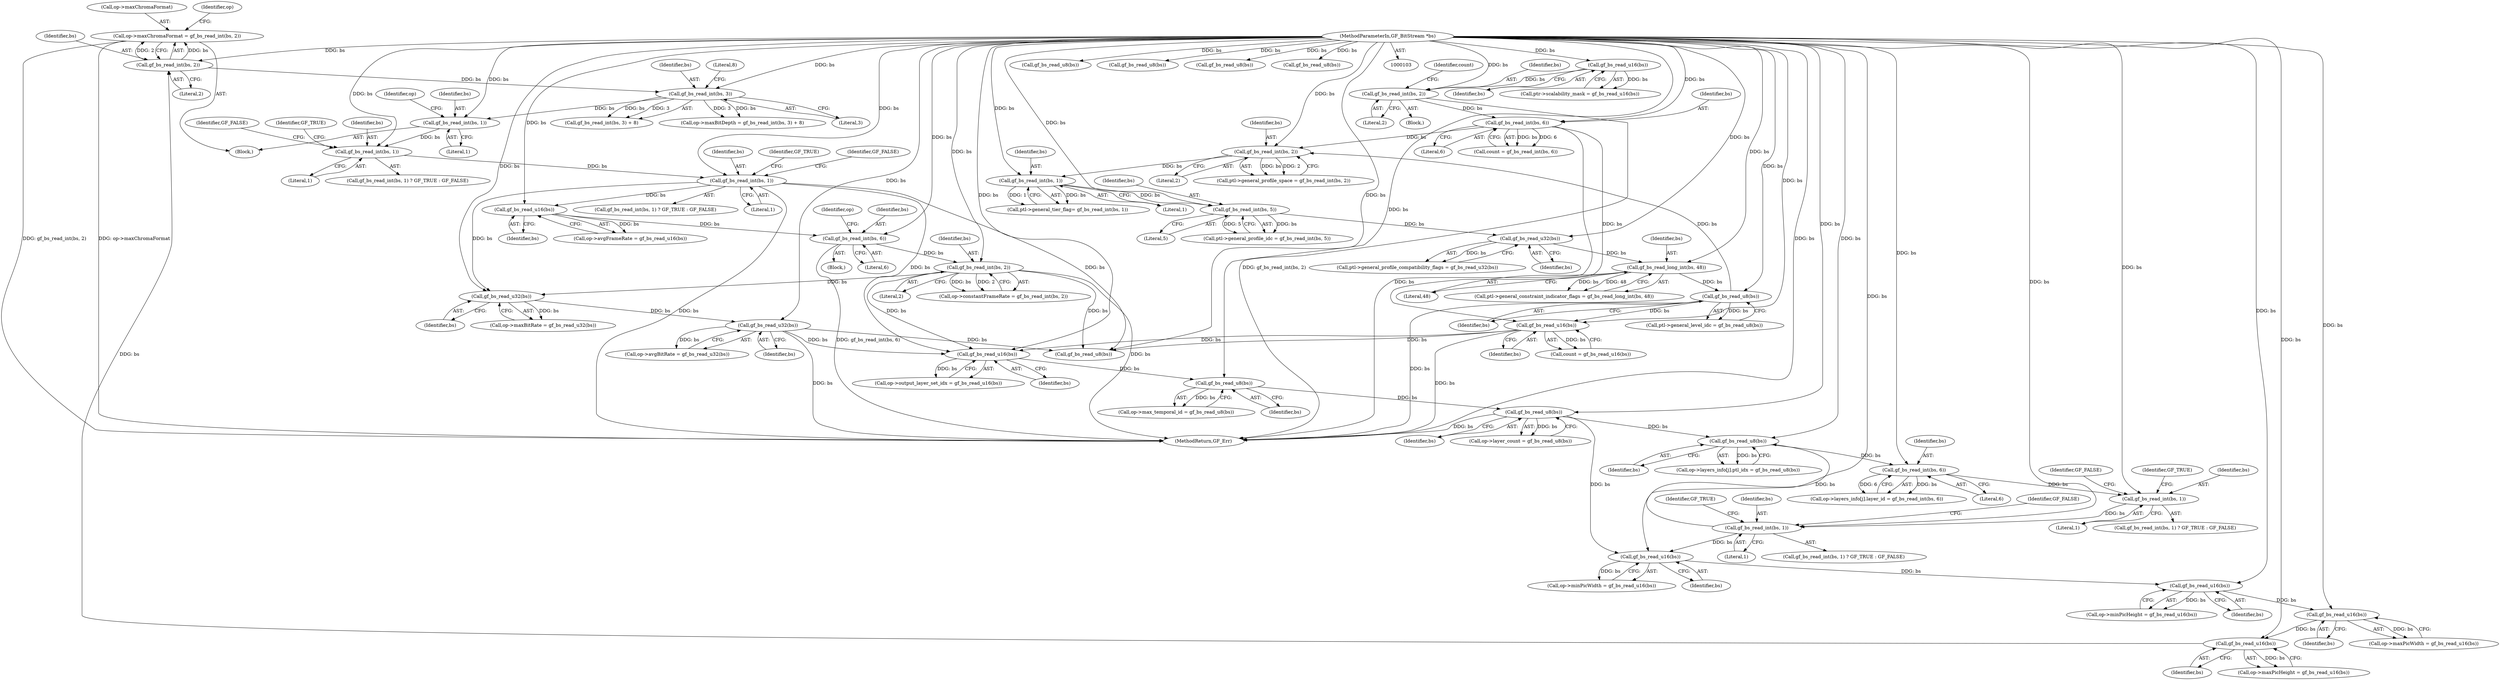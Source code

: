 digraph "0_gpac_90dc7f853d31b0a4e9441cba97feccf36d8b69a4@API" {
"1000336" [label="(Call,op->maxChromaFormat = gf_bs_read_int(bs, 2))"];
"1000340" [label="(Call,gf_bs_read_int(bs, 2))"];
"1000334" [label="(Call,gf_bs_read_u16(bs))"];
"1000328" [label="(Call,gf_bs_read_u16(bs))"];
"1000322" [label="(Call,gf_bs_read_u16(bs))"];
"1000316" [label="(Call,gf_bs_read_u16(bs))"];
"1000238" [label="(Call,gf_bs_read_u8(bs))"];
"1000232" [label="(Call,gf_bs_read_u8(bs))"];
"1000226" [label="(Call,gf_bs_read_u16(bs))"];
"1000393" [label="(Call,gf_bs_read_int(bs, 2))"];
"1000386" [label="(Call,gf_bs_read_int(bs, 6))"];
"1000384" [label="(Call,gf_bs_read_u16(bs))"];
"1000370" [label="(Call,gf_bs_read_int(bs, 1))"];
"1000360" [label="(Call,gf_bs_read_int(bs, 1))"];
"1000352" [label="(Call,gf_bs_read_int(bs, 1))"];
"1000348" [label="(Call,gf_bs_read_int(bs, 3))"];
"1000105" [label="(MethodParameterIn,GF_BitStream *bs)"];
"1000411" [label="(Call,gf_bs_read_u32(bs))"];
"1000405" [label="(Call,gf_bs_read_u32(bs))"];
"1000201" [label="(Call,gf_bs_read_u16(bs))"];
"1000132" [label="(Call,gf_bs_read_int(bs, 6))"];
"1000127" [label="(Call,gf_bs_read_int(bs, 2))"];
"1000125" [label="(Call,gf_bs_read_u16(bs))"];
"1000192" [label="(Call,gf_bs_read_u8(bs))"];
"1000185" [label="(Call,gf_bs_read_long_int(bs, 48))"];
"1000179" [label="(Call,gf_bs_read_u32(bs))"];
"1000172" [label="(Call,gf_bs_read_int(bs, 5))"];
"1000165" [label="(Call,gf_bs_read_int(bs, 1))"];
"1000158" [label="(Call,gf_bs_read_int(bs, 2))"];
"1000307" [label="(Call,gf_bs_read_int(bs, 1))"];
"1000293" [label="(Call,gf_bs_read_int(bs, 1))"];
"1000281" [label="(Call,gf_bs_read_int(bs, 6))"];
"1000271" [label="(Call,gf_bs_read_u8(bs))"];
"1000222" [label="(Call,op->output_layer_set_idx = gf_bs_read_u16(bs))"];
"1000347" [label="(Call,gf_bs_read_int(bs, 3) + 8)"];
"1000322" [label="(Call,gf_bs_read_u16(bs))"];
"1000133" [label="(Identifier,bs)"];
"1000348" [label="(Call,gf_bs_read_int(bs, 3))"];
"1000283" [label="(Literal,6)"];
"1000199" [label="(Call,count = gf_bs_read_u16(bs))"];
"1000212" [label="(Block,)"];
"1000129" [label="(Literal,2)"];
"1000188" [label="(Call,ptl->general_level_idc = gf_bs_read_u8(bs))"];
"1000370" [label="(Call,gf_bs_read_int(bs, 1))"];
"1000134" [label="(Literal,6)"];
"1000228" [label="(Call,op->max_temporal_id = gf_bs_read_u8(bs))"];
"1000161" [label="(Call,ptl->general_tier_flag= gf_bs_read_int(bs, 1))"];
"1000132" [label="(Call,gf_bs_read_int(bs, 6))"];
"1000337" [label="(Call,op->maxChromaFormat)"];
"1000309" [label="(Literal,1)"];
"1000234" [label="(Call,op->layer_count = gf_bs_read_u8(bs))"];
"1000127" [label="(Call,gf_bs_read_int(bs, 2))"];
"1000317" [label="(Identifier,bs)"];
"1000371" [label="(Identifier,bs)"];
"1000271" [label="(Call,gf_bs_read_u8(bs))"];
"1000316" [label="(Call,gf_bs_read_u16(bs))"];
"1000311" [label="(Identifier,GF_FALSE)"];
"1000343" [label="(Call,op->maxBitDepth = gf_bs_read_int(bs, 3) + 8)"];
"1000292" [label="(Call,gf_bs_read_int(bs, 1) ? GF_TRUE : GF_FALSE)"];
"1000328" [label="(Call,gf_bs_read_u16(bs))"];
"1000445" [label="(Call,gf_bs_read_u8(bs))"];
"1000394" [label="(Identifier,bs)"];
"1000323" [label="(Identifier,bs)"];
"1000505" [label="(MethodReturn,GF_Err)"];
"1000310" [label="(Identifier,GF_TRUE)"];
"1000179" [label="(Call,gf_bs_read_u32(bs))"];
"1000227" [label="(Identifier,bs)"];
"1000329" [label="(Identifier,bs)"];
"1000393" [label="(Call,gf_bs_read_int(bs, 2))"];
"1000180" [label="(Identifier,bs)"];
"1000125" [label="(Call,gf_bs_read_u16(bs))"];
"1000173" [label="(Identifier,bs)"];
"1000128" [label="(Identifier,bs)"];
"1000451" [label="(Call,gf_bs_read_u8(bs))"];
"1000407" [label="(Call,op->avgBitRate = gf_bs_read_u32(bs))"];
"1000470" [label="(Call,gf_bs_read_u8(bs))"];
"1000335" [label="(Identifier,bs)"];
"1000226" [label="(Call,gf_bs_read_u16(bs))"];
"1000352" [label="(Call,gf_bs_read_int(bs, 1))"];
"1000131" [label="(Identifier,count)"];
"1000334" [label="(Call,gf_bs_read_u16(bs))"];
"1000406" [label="(Identifier,bs)"];
"1000202" [label="(Identifier,bs)"];
"1000308" [label="(Identifier,bs)"];
"1000130" [label="(Call,count = gf_bs_read_int(bs, 6))"];
"1000238" [label="(Call,gf_bs_read_u8(bs))"];
"1000175" [label="(Call,ptl->general_profile_compatibility_flags = gf_bs_read_u32(bs))"];
"1000172" [label="(Call,gf_bs_read_int(bs, 5))"];
"1000389" [label="(Call,op->constantFrameRate = gf_bs_read_int(bs, 2))"];
"1000106" [label="(Block,)"];
"1000273" [label="(Call,op->layers_info[j].layer_id = gf_bs_read_int(bs, 6))"];
"1000345" [label="(Identifier,op)"];
"1000232" [label="(Call,gf_bs_read_u8(bs))"];
"1000380" [label="(Call,op->avgFrameRate = gf_bs_read_u16(bs))"];
"1000395" [label="(Literal,2)"];
"1000174" [label="(Literal,5)"];
"1000307" [label="(Call,gf_bs_read_int(bs, 1))"];
"1000318" [label="(Call,op->minPicHeight = gf_bs_read_u16(bs))"];
"1000126" [label="(Identifier,bs)"];
"1000324" [label="(Call,op->maxPicWidth = gf_bs_read_u16(bs))"];
"1000233" [label="(Identifier,bs)"];
"1000192" [label="(Call,gf_bs_read_u8(bs))"];
"1000363" [label="(Identifier,GF_TRUE)"];
"1000385" [label="(Identifier,bs)"];
"1000158" [label="(Call,gf_bs_read_int(bs, 2))"];
"1000364" [label="(Identifier,GF_FALSE)"];
"1000154" [label="(Call,ptl->general_profile_space = gf_bs_read_int(bs, 2))"];
"1000186" [label="(Identifier,bs)"];
"1000193" [label="(Identifier,bs)"];
"1000379" [label="(Block,)"];
"1000330" [label="(Call,op->maxPicHeight = gf_bs_read_u16(bs))"];
"1000362" [label="(Literal,1)"];
"1000306" [label="(Call,gf_bs_read_int(bs, 1) ? GF_TRUE : GF_FALSE)"];
"1000411" [label="(Call,gf_bs_read_u32(bs))"];
"1000391" [label="(Identifier,op)"];
"1000167" [label="(Literal,1)"];
"1000121" [label="(Call,ptr->scalability_mask = gf_bs_read_u16(bs))"];
"1000351" [label="(Literal,8)"];
"1000185" [label="(Call,gf_bs_read_long_int(bs, 48))"];
"1000412" [label="(Identifier,bs)"];
"1000360" [label="(Call,gf_bs_read_int(bs, 1))"];
"1000295" [label="(Literal,1)"];
"1000420" [label="(Call,gf_bs_read_u8(bs))"];
"1000341" [label="(Identifier,bs)"];
"1000384" [label="(Call,gf_bs_read_u16(bs))"];
"1000350" [label="(Literal,3)"];
"1000201" [label="(Call,gf_bs_read_u16(bs))"];
"1000168" [label="(Call,ptl->general_profile_idc = gf_bs_read_int(bs, 5))"];
"1000297" [label="(Identifier,GF_FALSE)"];
"1000272" [label="(Identifier,bs)"];
"1000349" [label="(Identifier,bs)"];
"1000165" [label="(Call,gf_bs_read_int(bs, 1))"];
"1000281" [label="(Call,gf_bs_read_int(bs, 6))"];
"1000401" [label="(Call,op->maxBitRate = gf_bs_read_u32(bs))"];
"1000357" [label="(Identifier,op)"];
"1000373" [label="(Identifier,GF_TRUE)"];
"1000296" [label="(Identifier,GF_TRUE)"];
"1000263" [label="(Call,op->layers_info[j].ptl_idx = gf_bs_read_u8(bs))"];
"1000388" [label="(Literal,6)"];
"1000166" [label="(Identifier,bs)"];
"1000293" [label="(Call,gf_bs_read_int(bs, 1))"];
"1000160" [label="(Literal,2)"];
"1000187" [label="(Literal,48)"];
"1000387" [label="(Identifier,bs)"];
"1000496" [label="(Call,gf_bs_read_u8(bs))"];
"1000336" [label="(Call,op->maxChromaFormat = gf_bs_read_int(bs, 2))"];
"1000386" [label="(Call,gf_bs_read_int(bs, 6))"];
"1000361" [label="(Identifier,bs)"];
"1000354" [label="(Literal,1)"];
"1000294" [label="(Identifier,bs)"];
"1000342" [label="(Literal,2)"];
"1000369" [label="(Call,gf_bs_read_int(bs, 1) ? GF_TRUE : GF_FALSE)"];
"1000181" [label="(Call,ptl->general_constraint_indicator_flags = gf_bs_read_long_int(bs, 48))"];
"1000372" [label="(Literal,1)"];
"1000374" [label="(Identifier,GF_FALSE)"];
"1000312" [label="(Call,op->minPicWidth = gf_bs_read_u16(bs))"];
"1000340" [label="(Call,gf_bs_read_int(bs, 2))"];
"1000105" [label="(MethodParameterIn,GF_BitStream *bs)"];
"1000282" [label="(Identifier,bs)"];
"1000359" [label="(Call,gf_bs_read_int(bs, 1) ? GF_TRUE : GF_FALSE)"];
"1000353" [label="(Identifier,bs)"];
"1000405" [label="(Call,gf_bs_read_u32(bs))"];
"1000159" [label="(Identifier,bs)"];
"1000239" [label="(Identifier,bs)"];
"1000336" -> "1000212"  [label="AST: "];
"1000336" -> "1000340"  [label="CFG: "];
"1000337" -> "1000336"  [label="AST: "];
"1000340" -> "1000336"  [label="AST: "];
"1000345" -> "1000336"  [label="CFG: "];
"1000336" -> "1000505"  [label="DDG: gf_bs_read_int(bs, 2)"];
"1000336" -> "1000505"  [label="DDG: op->maxChromaFormat"];
"1000340" -> "1000336"  [label="DDG: bs"];
"1000340" -> "1000336"  [label="DDG: 2"];
"1000340" -> "1000342"  [label="CFG: "];
"1000341" -> "1000340"  [label="AST: "];
"1000342" -> "1000340"  [label="AST: "];
"1000334" -> "1000340"  [label="DDG: bs"];
"1000105" -> "1000340"  [label="DDG: bs"];
"1000340" -> "1000348"  [label="DDG: bs"];
"1000334" -> "1000330"  [label="AST: "];
"1000334" -> "1000335"  [label="CFG: "];
"1000335" -> "1000334"  [label="AST: "];
"1000330" -> "1000334"  [label="CFG: "];
"1000334" -> "1000330"  [label="DDG: bs"];
"1000328" -> "1000334"  [label="DDG: bs"];
"1000105" -> "1000334"  [label="DDG: bs"];
"1000328" -> "1000324"  [label="AST: "];
"1000328" -> "1000329"  [label="CFG: "];
"1000329" -> "1000328"  [label="AST: "];
"1000324" -> "1000328"  [label="CFG: "];
"1000328" -> "1000324"  [label="DDG: bs"];
"1000322" -> "1000328"  [label="DDG: bs"];
"1000105" -> "1000328"  [label="DDG: bs"];
"1000322" -> "1000318"  [label="AST: "];
"1000322" -> "1000323"  [label="CFG: "];
"1000323" -> "1000322"  [label="AST: "];
"1000318" -> "1000322"  [label="CFG: "];
"1000322" -> "1000318"  [label="DDG: bs"];
"1000316" -> "1000322"  [label="DDG: bs"];
"1000105" -> "1000322"  [label="DDG: bs"];
"1000316" -> "1000312"  [label="AST: "];
"1000316" -> "1000317"  [label="CFG: "];
"1000317" -> "1000316"  [label="AST: "];
"1000312" -> "1000316"  [label="CFG: "];
"1000316" -> "1000312"  [label="DDG: bs"];
"1000238" -> "1000316"  [label="DDG: bs"];
"1000307" -> "1000316"  [label="DDG: bs"];
"1000105" -> "1000316"  [label="DDG: bs"];
"1000238" -> "1000234"  [label="AST: "];
"1000238" -> "1000239"  [label="CFG: "];
"1000239" -> "1000238"  [label="AST: "];
"1000234" -> "1000238"  [label="CFG: "];
"1000238" -> "1000505"  [label="DDG: bs"];
"1000238" -> "1000234"  [label="DDG: bs"];
"1000232" -> "1000238"  [label="DDG: bs"];
"1000105" -> "1000238"  [label="DDG: bs"];
"1000238" -> "1000271"  [label="DDG: bs"];
"1000232" -> "1000228"  [label="AST: "];
"1000232" -> "1000233"  [label="CFG: "];
"1000233" -> "1000232"  [label="AST: "];
"1000228" -> "1000232"  [label="CFG: "];
"1000232" -> "1000228"  [label="DDG: bs"];
"1000226" -> "1000232"  [label="DDG: bs"];
"1000105" -> "1000232"  [label="DDG: bs"];
"1000226" -> "1000222"  [label="AST: "];
"1000226" -> "1000227"  [label="CFG: "];
"1000227" -> "1000226"  [label="AST: "];
"1000222" -> "1000226"  [label="CFG: "];
"1000226" -> "1000222"  [label="DDG: bs"];
"1000393" -> "1000226"  [label="DDG: bs"];
"1000411" -> "1000226"  [label="DDG: bs"];
"1000370" -> "1000226"  [label="DDG: bs"];
"1000201" -> "1000226"  [label="DDG: bs"];
"1000105" -> "1000226"  [label="DDG: bs"];
"1000393" -> "1000389"  [label="AST: "];
"1000393" -> "1000395"  [label="CFG: "];
"1000394" -> "1000393"  [label="AST: "];
"1000395" -> "1000393"  [label="AST: "];
"1000389" -> "1000393"  [label="CFG: "];
"1000393" -> "1000505"  [label="DDG: bs"];
"1000393" -> "1000389"  [label="DDG: bs"];
"1000393" -> "1000389"  [label="DDG: 2"];
"1000386" -> "1000393"  [label="DDG: bs"];
"1000105" -> "1000393"  [label="DDG: bs"];
"1000393" -> "1000405"  [label="DDG: bs"];
"1000393" -> "1000420"  [label="DDG: bs"];
"1000386" -> "1000379"  [label="AST: "];
"1000386" -> "1000388"  [label="CFG: "];
"1000387" -> "1000386"  [label="AST: "];
"1000388" -> "1000386"  [label="AST: "];
"1000391" -> "1000386"  [label="CFG: "];
"1000386" -> "1000505"  [label="DDG: gf_bs_read_int(bs, 6)"];
"1000384" -> "1000386"  [label="DDG: bs"];
"1000105" -> "1000386"  [label="DDG: bs"];
"1000384" -> "1000380"  [label="AST: "];
"1000384" -> "1000385"  [label="CFG: "];
"1000385" -> "1000384"  [label="AST: "];
"1000380" -> "1000384"  [label="CFG: "];
"1000384" -> "1000380"  [label="DDG: bs"];
"1000370" -> "1000384"  [label="DDG: bs"];
"1000105" -> "1000384"  [label="DDG: bs"];
"1000370" -> "1000369"  [label="AST: "];
"1000370" -> "1000372"  [label="CFG: "];
"1000371" -> "1000370"  [label="AST: "];
"1000372" -> "1000370"  [label="AST: "];
"1000373" -> "1000370"  [label="CFG: "];
"1000374" -> "1000370"  [label="CFG: "];
"1000370" -> "1000505"  [label="DDG: bs"];
"1000360" -> "1000370"  [label="DDG: bs"];
"1000105" -> "1000370"  [label="DDG: bs"];
"1000370" -> "1000405"  [label="DDG: bs"];
"1000370" -> "1000420"  [label="DDG: bs"];
"1000360" -> "1000359"  [label="AST: "];
"1000360" -> "1000362"  [label="CFG: "];
"1000361" -> "1000360"  [label="AST: "];
"1000362" -> "1000360"  [label="AST: "];
"1000363" -> "1000360"  [label="CFG: "];
"1000364" -> "1000360"  [label="CFG: "];
"1000352" -> "1000360"  [label="DDG: bs"];
"1000105" -> "1000360"  [label="DDG: bs"];
"1000352" -> "1000212"  [label="AST: "];
"1000352" -> "1000354"  [label="CFG: "];
"1000353" -> "1000352"  [label="AST: "];
"1000354" -> "1000352"  [label="AST: "];
"1000357" -> "1000352"  [label="CFG: "];
"1000348" -> "1000352"  [label="DDG: bs"];
"1000105" -> "1000352"  [label="DDG: bs"];
"1000348" -> "1000347"  [label="AST: "];
"1000348" -> "1000350"  [label="CFG: "];
"1000349" -> "1000348"  [label="AST: "];
"1000350" -> "1000348"  [label="AST: "];
"1000351" -> "1000348"  [label="CFG: "];
"1000348" -> "1000343"  [label="DDG: bs"];
"1000348" -> "1000343"  [label="DDG: 3"];
"1000348" -> "1000347"  [label="DDG: bs"];
"1000348" -> "1000347"  [label="DDG: 3"];
"1000105" -> "1000348"  [label="DDG: bs"];
"1000105" -> "1000103"  [label="AST: "];
"1000105" -> "1000505"  [label="DDG: bs"];
"1000105" -> "1000125"  [label="DDG: bs"];
"1000105" -> "1000127"  [label="DDG: bs"];
"1000105" -> "1000132"  [label="DDG: bs"];
"1000105" -> "1000158"  [label="DDG: bs"];
"1000105" -> "1000165"  [label="DDG: bs"];
"1000105" -> "1000172"  [label="DDG: bs"];
"1000105" -> "1000179"  [label="DDG: bs"];
"1000105" -> "1000185"  [label="DDG: bs"];
"1000105" -> "1000192"  [label="DDG: bs"];
"1000105" -> "1000201"  [label="DDG: bs"];
"1000105" -> "1000271"  [label="DDG: bs"];
"1000105" -> "1000281"  [label="DDG: bs"];
"1000105" -> "1000293"  [label="DDG: bs"];
"1000105" -> "1000307"  [label="DDG: bs"];
"1000105" -> "1000405"  [label="DDG: bs"];
"1000105" -> "1000411"  [label="DDG: bs"];
"1000105" -> "1000420"  [label="DDG: bs"];
"1000105" -> "1000445"  [label="DDG: bs"];
"1000105" -> "1000451"  [label="DDG: bs"];
"1000105" -> "1000470"  [label="DDG: bs"];
"1000105" -> "1000496"  [label="DDG: bs"];
"1000411" -> "1000407"  [label="AST: "];
"1000411" -> "1000412"  [label="CFG: "];
"1000412" -> "1000411"  [label="AST: "];
"1000407" -> "1000411"  [label="CFG: "];
"1000411" -> "1000505"  [label="DDG: bs"];
"1000411" -> "1000407"  [label="DDG: bs"];
"1000405" -> "1000411"  [label="DDG: bs"];
"1000411" -> "1000420"  [label="DDG: bs"];
"1000405" -> "1000401"  [label="AST: "];
"1000405" -> "1000406"  [label="CFG: "];
"1000406" -> "1000405"  [label="AST: "];
"1000401" -> "1000405"  [label="CFG: "];
"1000405" -> "1000401"  [label="DDG: bs"];
"1000201" -> "1000199"  [label="AST: "];
"1000201" -> "1000202"  [label="CFG: "];
"1000202" -> "1000201"  [label="AST: "];
"1000199" -> "1000201"  [label="CFG: "];
"1000201" -> "1000505"  [label="DDG: bs"];
"1000201" -> "1000199"  [label="DDG: bs"];
"1000132" -> "1000201"  [label="DDG: bs"];
"1000192" -> "1000201"  [label="DDG: bs"];
"1000201" -> "1000420"  [label="DDG: bs"];
"1000132" -> "1000130"  [label="AST: "];
"1000132" -> "1000134"  [label="CFG: "];
"1000133" -> "1000132"  [label="AST: "];
"1000134" -> "1000132"  [label="AST: "];
"1000130" -> "1000132"  [label="CFG: "];
"1000132" -> "1000505"  [label="DDG: bs"];
"1000132" -> "1000130"  [label="DDG: bs"];
"1000132" -> "1000130"  [label="DDG: 6"];
"1000127" -> "1000132"  [label="DDG: bs"];
"1000132" -> "1000158"  [label="DDG: bs"];
"1000127" -> "1000106"  [label="AST: "];
"1000127" -> "1000129"  [label="CFG: "];
"1000128" -> "1000127"  [label="AST: "];
"1000129" -> "1000127"  [label="AST: "];
"1000131" -> "1000127"  [label="CFG: "];
"1000127" -> "1000505"  [label="DDG: gf_bs_read_int(bs, 2)"];
"1000125" -> "1000127"  [label="DDG: bs"];
"1000125" -> "1000121"  [label="AST: "];
"1000125" -> "1000126"  [label="CFG: "];
"1000126" -> "1000125"  [label="AST: "];
"1000121" -> "1000125"  [label="CFG: "];
"1000125" -> "1000121"  [label="DDG: bs"];
"1000192" -> "1000188"  [label="AST: "];
"1000192" -> "1000193"  [label="CFG: "];
"1000193" -> "1000192"  [label="AST: "];
"1000188" -> "1000192"  [label="CFG: "];
"1000192" -> "1000505"  [label="DDG: bs"];
"1000192" -> "1000158"  [label="DDG: bs"];
"1000192" -> "1000188"  [label="DDG: bs"];
"1000185" -> "1000192"  [label="DDG: bs"];
"1000185" -> "1000181"  [label="AST: "];
"1000185" -> "1000187"  [label="CFG: "];
"1000186" -> "1000185"  [label="AST: "];
"1000187" -> "1000185"  [label="AST: "];
"1000181" -> "1000185"  [label="CFG: "];
"1000185" -> "1000181"  [label="DDG: bs"];
"1000185" -> "1000181"  [label="DDG: 48"];
"1000179" -> "1000185"  [label="DDG: bs"];
"1000179" -> "1000175"  [label="AST: "];
"1000179" -> "1000180"  [label="CFG: "];
"1000180" -> "1000179"  [label="AST: "];
"1000175" -> "1000179"  [label="CFG: "];
"1000179" -> "1000175"  [label="DDG: bs"];
"1000172" -> "1000179"  [label="DDG: bs"];
"1000172" -> "1000168"  [label="AST: "];
"1000172" -> "1000174"  [label="CFG: "];
"1000173" -> "1000172"  [label="AST: "];
"1000174" -> "1000172"  [label="AST: "];
"1000168" -> "1000172"  [label="CFG: "];
"1000172" -> "1000168"  [label="DDG: bs"];
"1000172" -> "1000168"  [label="DDG: 5"];
"1000165" -> "1000172"  [label="DDG: bs"];
"1000165" -> "1000161"  [label="AST: "];
"1000165" -> "1000167"  [label="CFG: "];
"1000166" -> "1000165"  [label="AST: "];
"1000167" -> "1000165"  [label="AST: "];
"1000161" -> "1000165"  [label="CFG: "];
"1000165" -> "1000161"  [label="DDG: bs"];
"1000165" -> "1000161"  [label="DDG: 1"];
"1000158" -> "1000165"  [label="DDG: bs"];
"1000158" -> "1000154"  [label="AST: "];
"1000158" -> "1000160"  [label="CFG: "];
"1000159" -> "1000158"  [label="AST: "];
"1000160" -> "1000158"  [label="AST: "];
"1000154" -> "1000158"  [label="CFG: "];
"1000158" -> "1000154"  [label="DDG: bs"];
"1000158" -> "1000154"  [label="DDG: 2"];
"1000307" -> "1000306"  [label="AST: "];
"1000307" -> "1000309"  [label="CFG: "];
"1000308" -> "1000307"  [label="AST: "];
"1000309" -> "1000307"  [label="AST: "];
"1000310" -> "1000307"  [label="CFG: "];
"1000311" -> "1000307"  [label="CFG: "];
"1000307" -> "1000271"  [label="DDG: bs"];
"1000293" -> "1000307"  [label="DDG: bs"];
"1000293" -> "1000292"  [label="AST: "];
"1000293" -> "1000295"  [label="CFG: "];
"1000294" -> "1000293"  [label="AST: "];
"1000295" -> "1000293"  [label="AST: "];
"1000296" -> "1000293"  [label="CFG: "];
"1000297" -> "1000293"  [label="CFG: "];
"1000281" -> "1000293"  [label="DDG: bs"];
"1000281" -> "1000273"  [label="AST: "];
"1000281" -> "1000283"  [label="CFG: "];
"1000282" -> "1000281"  [label="AST: "];
"1000283" -> "1000281"  [label="AST: "];
"1000273" -> "1000281"  [label="CFG: "];
"1000281" -> "1000273"  [label="DDG: bs"];
"1000281" -> "1000273"  [label="DDG: 6"];
"1000271" -> "1000281"  [label="DDG: bs"];
"1000271" -> "1000263"  [label="AST: "];
"1000271" -> "1000272"  [label="CFG: "];
"1000272" -> "1000271"  [label="AST: "];
"1000263" -> "1000271"  [label="CFG: "];
"1000271" -> "1000263"  [label="DDG: bs"];
}
